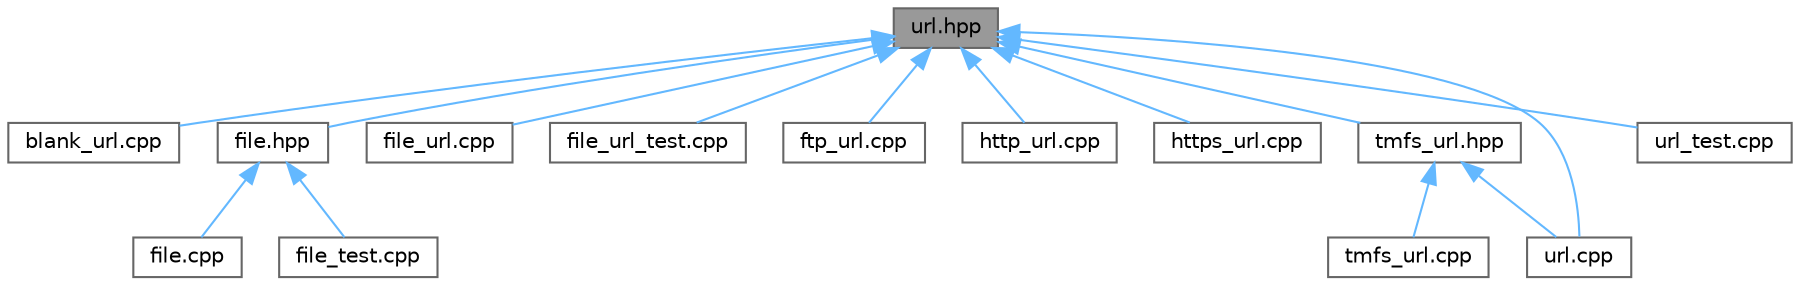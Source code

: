 digraph "url.hpp"
{
 // LATEX_PDF_SIZE
  bgcolor="transparent";
  edge [fontname=Helvetica,fontsize=10,labelfontname=Helvetica,labelfontsize=10];
  node [fontname=Helvetica,fontsize=10,shape=box,height=0.2,width=0.4];
  Node1 [label="url.hpp",height=0.2,width=0.4,color="gray40", fillcolor="grey60", style="filled", fontcolor="black",tooltip=" "];
  Node1 -> Node2 [dir="back",color="steelblue1",style="solid"];
  Node2 [label="blank_url.cpp",height=0.2,width=0.4,color="grey40", fillcolor="white", style="filled",URL="$blank__url_8cpp.html",tooltip=" "];
  Node1 -> Node3 [dir="back",color="steelblue1",style="solid"];
  Node3 [label="file.hpp",height=0.2,width=0.4,color="grey40", fillcolor="white", style="filled",URL="$file_8hpp.html",tooltip=" "];
  Node3 -> Node4 [dir="back",color="steelblue1",style="solid"];
  Node4 [label="file.cpp",height=0.2,width=0.4,color="grey40", fillcolor="white", style="filled",URL="$file_8cpp.html",tooltip=" "];
  Node3 -> Node5 [dir="back",color="steelblue1",style="solid"];
  Node5 [label="file_test.cpp",height=0.2,width=0.4,color="grey40", fillcolor="white", style="filled",URL="$file__test_8cpp.html",tooltip=" "];
  Node1 -> Node6 [dir="back",color="steelblue1",style="solid"];
  Node6 [label="file_url.cpp",height=0.2,width=0.4,color="grey40", fillcolor="white", style="filled",URL="$file__url_8cpp.html",tooltip=" "];
  Node1 -> Node7 [dir="back",color="steelblue1",style="solid"];
  Node7 [label="file_url_test.cpp",height=0.2,width=0.4,color="grey40", fillcolor="white", style="filled",URL="$file__url__test_8cpp.html",tooltip=" "];
  Node1 -> Node8 [dir="back",color="steelblue1",style="solid"];
  Node8 [label="ftp_url.cpp",height=0.2,width=0.4,color="grey40", fillcolor="white", style="filled",URL="$ftp__url_8cpp.html",tooltip=" "];
  Node1 -> Node9 [dir="back",color="steelblue1",style="solid"];
  Node9 [label="http_url.cpp",height=0.2,width=0.4,color="grey40", fillcolor="white", style="filled",URL="$http__url_8cpp.html",tooltip=" "];
  Node1 -> Node10 [dir="back",color="steelblue1",style="solid"];
  Node10 [label="https_url.cpp",height=0.2,width=0.4,color="grey40", fillcolor="white", style="filled",URL="$https__url_8cpp.html",tooltip=" "];
  Node1 -> Node11 [dir="back",color="steelblue1",style="solid"];
  Node11 [label="tmfs_url.hpp",height=0.2,width=0.4,color="grey40", fillcolor="white", style="filled",URL="$tmfs__url_8hpp.html",tooltip=" "];
  Node11 -> Node12 [dir="back",color="steelblue1",style="solid"];
  Node12 [label="tmfs_url.cpp",height=0.2,width=0.4,color="grey40", fillcolor="white", style="filled",URL="$tmfs__url_8cpp.html",tooltip=" "];
  Node11 -> Node13 [dir="back",color="steelblue1",style="solid"];
  Node13 [label="url.cpp",height=0.2,width=0.4,color="grey40", fillcolor="white", style="filled",URL="$url_8cpp.html",tooltip=" "];
  Node1 -> Node13 [dir="back",color="steelblue1",style="solid"];
  Node1 -> Node14 [dir="back",color="steelblue1",style="solid"];
  Node14 [label="url_test.cpp",height=0.2,width=0.4,color="grey40", fillcolor="white", style="filled",URL="$url__test_8cpp.html",tooltip=" "];
}
